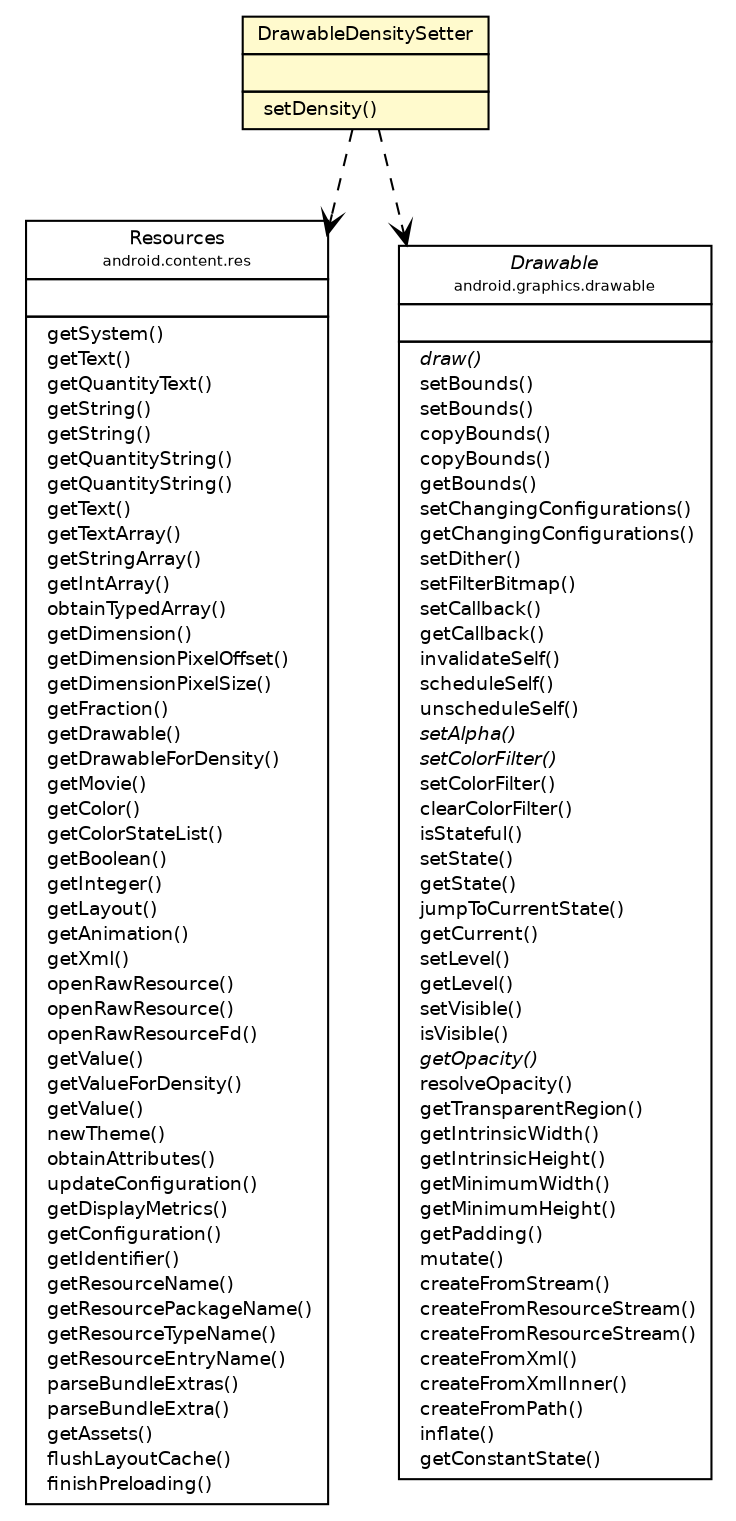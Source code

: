 #!/usr/local/bin/dot
#
# Class diagram 
# Generated by UMLGraph version 5.2 (http://www.umlgraph.org/)
#

digraph G {
	edge [fontname="Helvetica",fontsize=10,labelfontname="Helvetica",labelfontsize=10];
	node [fontname="Helvetica",fontsize=10,shape=plaintext];
	nodesep=0.25;
	ranksep=0.5;
	// com.heyzap.internal.Drawables.DrawableDensitySetter
	c6049 [label=<<table title="com.heyzap.internal.Drawables.DrawableDensitySetter" border="0" cellborder="1" cellspacing="0" cellpadding="2" port="p" bgcolor="lemonChiffon" href="./Drawables.DrawableDensitySetter.html">
		<tr><td><table border="0" cellspacing="0" cellpadding="1">
<tr><td align="center" balign="center"> DrawableDensitySetter </td></tr>
		</table></td></tr>
		<tr><td><table border="0" cellspacing="0" cellpadding="1">
<tr><td align="left" balign="left">  </td></tr>
		</table></td></tr>
		<tr><td><table border="0" cellspacing="0" cellpadding="1">
<tr><td align="left" balign="left">  setDensity() </td></tr>
		</table></td></tr>
		</table>>, fontname="Helvetica", fontcolor="black", fontsize=9.0];
	// com.heyzap.internal.Drawables.DrawableDensitySetter DEPEND android.content.res.Resources
	c6049:p -> c6087:p [taillabel="", label="", headlabel="", fontname="Helvetica", fontcolor="black", fontsize=10.0, color="black", arrowhead=open, style=dashed];
	// com.heyzap.internal.Drawables.DrawableDensitySetter DEPEND android.graphics.drawable.Drawable
	c6049:p -> c6088:p [taillabel="", label="", headlabel="", fontname="Helvetica", fontcolor="black", fontsize=10.0, color="black", arrowhead=open, style=dashed];
	// android.graphics.drawable.Drawable
	c6088 [label=<<table title="android.graphics.drawable.Drawable" border="0" cellborder="1" cellspacing="0" cellpadding="2" port="p" href="http://java.sun.com/j2se/1.4.2/docs/api/android/graphics/drawable/Drawable.html">
		<tr><td><table border="0" cellspacing="0" cellpadding="1">
<tr><td align="center" balign="center"><font face="Helvetica-Oblique"> Drawable </font></td></tr>
<tr><td align="center" balign="center"><font point-size="7.0"> android.graphics.drawable </font></td></tr>
		</table></td></tr>
		<tr><td><table border="0" cellspacing="0" cellpadding="1">
<tr><td align="left" balign="left">  </td></tr>
		</table></td></tr>
		<tr><td><table border="0" cellspacing="0" cellpadding="1">
<tr><td align="left" balign="left"><font face="Helvetica-Oblique" point-size="9.0">  draw() </font></td></tr>
<tr><td align="left" balign="left">  setBounds() </td></tr>
<tr><td align="left" balign="left">  setBounds() </td></tr>
<tr><td align="left" balign="left">  copyBounds() </td></tr>
<tr><td align="left" balign="left">  copyBounds() </td></tr>
<tr><td align="left" balign="left">  getBounds() </td></tr>
<tr><td align="left" balign="left">  setChangingConfigurations() </td></tr>
<tr><td align="left" balign="left">  getChangingConfigurations() </td></tr>
<tr><td align="left" balign="left">  setDither() </td></tr>
<tr><td align="left" balign="left">  setFilterBitmap() </td></tr>
<tr><td align="left" balign="left">  setCallback() </td></tr>
<tr><td align="left" balign="left">  getCallback() </td></tr>
<tr><td align="left" balign="left">  invalidateSelf() </td></tr>
<tr><td align="left" balign="left">  scheduleSelf() </td></tr>
<tr><td align="left" balign="left">  unscheduleSelf() </td></tr>
<tr><td align="left" balign="left"><font face="Helvetica-Oblique" point-size="9.0">  setAlpha() </font></td></tr>
<tr><td align="left" balign="left"><font face="Helvetica-Oblique" point-size="9.0">  setColorFilter() </font></td></tr>
<tr><td align="left" balign="left">  setColorFilter() </td></tr>
<tr><td align="left" balign="left">  clearColorFilter() </td></tr>
<tr><td align="left" balign="left">  isStateful() </td></tr>
<tr><td align="left" balign="left">  setState() </td></tr>
<tr><td align="left" balign="left">  getState() </td></tr>
<tr><td align="left" balign="left">  jumpToCurrentState() </td></tr>
<tr><td align="left" balign="left">  getCurrent() </td></tr>
<tr><td align="left" balign="left">  setLevel() </td></tr>
<tr><td align="left" balign="left">  getLevel() </td></tr>
<tr><td align="left" balign="left">  setVisible() </td></tr>
<tr><td align="left" balign="left">  isVisible() </td></tr>
<tr><td align="left" balign="left"><font face="Helvetica-Oblique" point-size="9.0">  getOpacity() </font></td></tr>
<tr><td align="left" balign="left">  resolveOpacity() </td></tr>
<tr><td align="left" balign="left">  getTransparentRegion() </td></tr>
<tr><td align="left" balign="left">  getIntrinsicWidth() </td></tr>
<tr><td align="left" balign="left">  getIntrinsicHeight() </td></tr>
<tr><td align="left" balign="left">  getMinimumWidth() </td></tr>
<tr><td align="left" balign="left">  getMinimumHeight() </td></tr>
<tr><td align="left" balign="left">  getPadding() </td></tr>
<tr><td align="left" balign="left">  mutate() </td></tr>
<tr><td align="left" balign="left">  createFromStream() </td></tr>
<tr><td align="left" balign="left">  createFromResourceStream() </td></tr>
<tr><td align="left" balign="left">  createFromResourceStream() </td></tr>
<tr><td align="left" balign="left">  createFromXml() </td></tr>
<tr><td align="left" balign="left">  createFromXmlInner() </td></tr>
<tr><td align="left" balign="left">  createFromPath() </td></tr>
<tr><td align="left" balign="left">  inflate() </td></tr>
<tr><td align="left" balign="left">  getConstantState() </td></tr>
		</table></td></tr>
		</table>>, fontname="Helvetica", fontcolor="black", fontsize=9.0];
	// android.content.res.Resources
	c6087 [label=<<table title="android.content.res.Resources" border="0" cellborder="1" cellspacing="0" cellpadding="2" port="p" href="http://java.sun.com/j2se/1.4.2/docs/api/android/content/res/Resources.html">
		<tr><td><table border="0" cellspacing="0" cellpadding="1">
<tr><td align="center" balign="center"> Resources </td></tr>
<tr><td align="center" balign="center"><font point-size="7.0"> android.content.res </font></td></tr>
		</table></td></tr>
		<tr><td><table border="0" cellspacing="0" cellpadding="1">
<tr><td align="left" balign="left">  </td></tr>
		</table></td></tr>
		<tr><td><table border="0" cellspacing="0" cellpadding="1">
<tr><td align="left" balign="left">  getSystem() </td></tr>
<tr><td align="left" balign="left">  getText() </td></tr>
<tr><td align="left" balign="left">  getQuantityText() </td></tr>
<tr><td align="left" balign="left">  getString() </td></tr>
<tr><td align="left" balign="left">  getString() </td></tr>
<tr><td align="left" balign="left">  getQuantityString() </td></tr>
<tr><td align="left" balign="left">  getQuantityString() </td></tr>
<tr><td align="left" balign="left">  getText() </td></tr>
<tr><td align="left" balign="left">  getTextArray() </td></tr>
<tr><td align="left" balign="left">  getStringArray() </td></tr>
<tr><td align="left" balign="left">  getIntArray() </td></tr>
<tr><td align="left" balign="left">  obtainTypedArray() </td></tr>
<tr><td align="left" balign="left">  getDimension() </td></tr>
<tr><td align="left" balign="left">  getDimensionPixelOffset() </td></tr>
<tr><td align="left" balign="left">  getDimensionPixelSize() </td></tr>
<tr><td align="left" balign="left">  getFraction() </td></tr>
<tr><td align="left" balign="left">  getDrawable() </td></tr>
<tr><td align="left" balign="left">  getDrawableForDensity() </td></tr>
<tr><td align="left" balign="left">  getMovie() </td></tr>
<tr><td align="left" balign="left">  getColor() </td></tr>
<tr><td align="left" balign="left">  getColorStateList() </td></tr>
<tr><td align="left" balign="left">  getBoolean() </td></tr>
<tr><td align="left" balign="left">  getInteger() </td></tr>
<tr><td align="left" balign="left">  getLayout() </td></tr>
<tr><td align="left" balign="left">  getAnimation() </td></tr>
<tr><td align="left" balign="left">  getXml() </td></tr>
<tr><td align="left" balign="left">  openRawResource() </td></tr>
<tr><td align="left" balign="left">  openRawResource() </td></tr>
<tr><td align="left" balign="left">  openRawResourceFd() </td></tr>
<tr><td align="left" balign="left">  getValue() </td></tr>
<tr><td align="left" balign="left">  getValueForDensity() </td></tr>
<tr><td align="left" balign="left">  getValue() </td></tr>
<tr><td align="left" balign="left">  newTheme() </td></tr>
<tr><td align="left" balign="left">  obtainAttributes() </td></tr>
<tr><td align="left" balign="left">  updateConfiguration() </td></tr>
<tr><td align="left" balign="left">  getDisplayMetrics() </td></tr>
<tr><td align="left" balign="left">  getConfiguration() </td></tr>
<tr><td align="left" balign="left">  getIdentifier() </td></tr>
<tr><td align="left" balign="left">  getResourceName() </td></tr>
<tr><td align="left" balign="left">  getResourcePackageName() </td></tr>
<tr><td align="left" balign="left">  getResourceTypeName() </td></tr>
<tr><td align="left" balign="left">  getResourceEntryName() </td></tr>
<tr><td align="left" balign="left">  parseBundleExtras() </td></tr>
<tr><td align="left" balign="left">  parseBundleExtra() </td></tr>
<tr><td align="left" balign="left">  getAssets() </td></tr>
<tr><td align="left" balign="left">  flushLayoutCache() </td></tr>
<tr><td align="left" balign="left">  finishPreloading() </td></tr>
		</table></td></tr>
		</table>>, fontname="Helvetica", fontcolor="black", fontsize=9.0];
}

